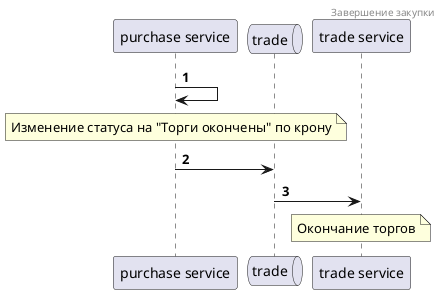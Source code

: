 @startuml
autonumber
header Завершение закупки

"purchase service" -> "purchase service"
note over "purchase service"
    Изменение статуса на "Торги окончены" по крону
end note

queue trade
"purchase service" -> trade
trade -> "trade service"
note over "trade service"
Окончание торгов
end note

@enduml
